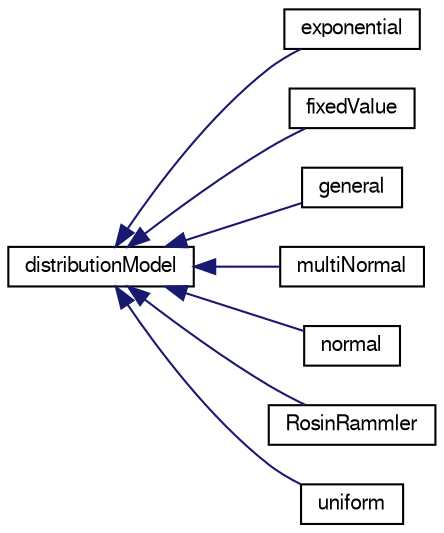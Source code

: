 digraph "Graphical Class Hierarchy"
{
  bgcolor="transparent";
  edge [fontname="FreeSans",fontsize="10",labelfontname="FreeSans",labelfontsize="10"];
  node [fontname="FreeSans",fontsize="10",shape=record];
  rankdir="LR";
  Node1 [label="distributionModel",height=0.2,width=0.4,color="black",URL="$a00540.html"];
  Node1 -> Node2 [dir="back",color="midnightblue",fontsize="10",style="solid",fontname="FreeSans"];
  Node2 [label="exponential",height=0.2,width=0.4,color="black",URL="$a00667.html"];
  Node1 -> Node3 [dir="back",color="midnightblue",fontsize="10",style="solid",fontname="FreeSans"];
  Node3 [label="fixedValue",height=0.2,width=0.4,color="black",URL="$a00813.html"];
  Node1 -> Node4 [dir="back",color="midnightblue",fontsize="10",style="solid",fontname="FreeSans"];
  Node4 [label="general",height=0.2,width=0.4,color="black",URL="$a00883.html"];
  Node1 -> Node5 [dir="back",color="midnightblue",fontsize="10",style="solid",fontname="FreeSans"];
  Node5 [label="multiNormal",height=0.2,width=0.4,color="black",URL="$a01503.html"];
  Node1 -> Node6 [dir="back",color="midnightblue",fontsize="10",style="solid",fontname="FreeSans"];
  Node6 [label="normal",height=0.2,width=0.4,color="black",URL="$a01599.html"];
  Node1 -> Node7 [dir="back",color="midnightblue",fontsize="10",style="solid",fontname="FreeSans"];
  Node7 [label="RosinRammler",height=0.2,width=0.4,color="black",URL="$a02152.html"];
  Node1 -> Node8 [dir="back",color="midnightblue",fontsize="10",style="solid",fontname="FreeSans"];
  Node8 [label="uniform",height=0.2,width=0.4,color="black",URL="$a02664.html"];
}
